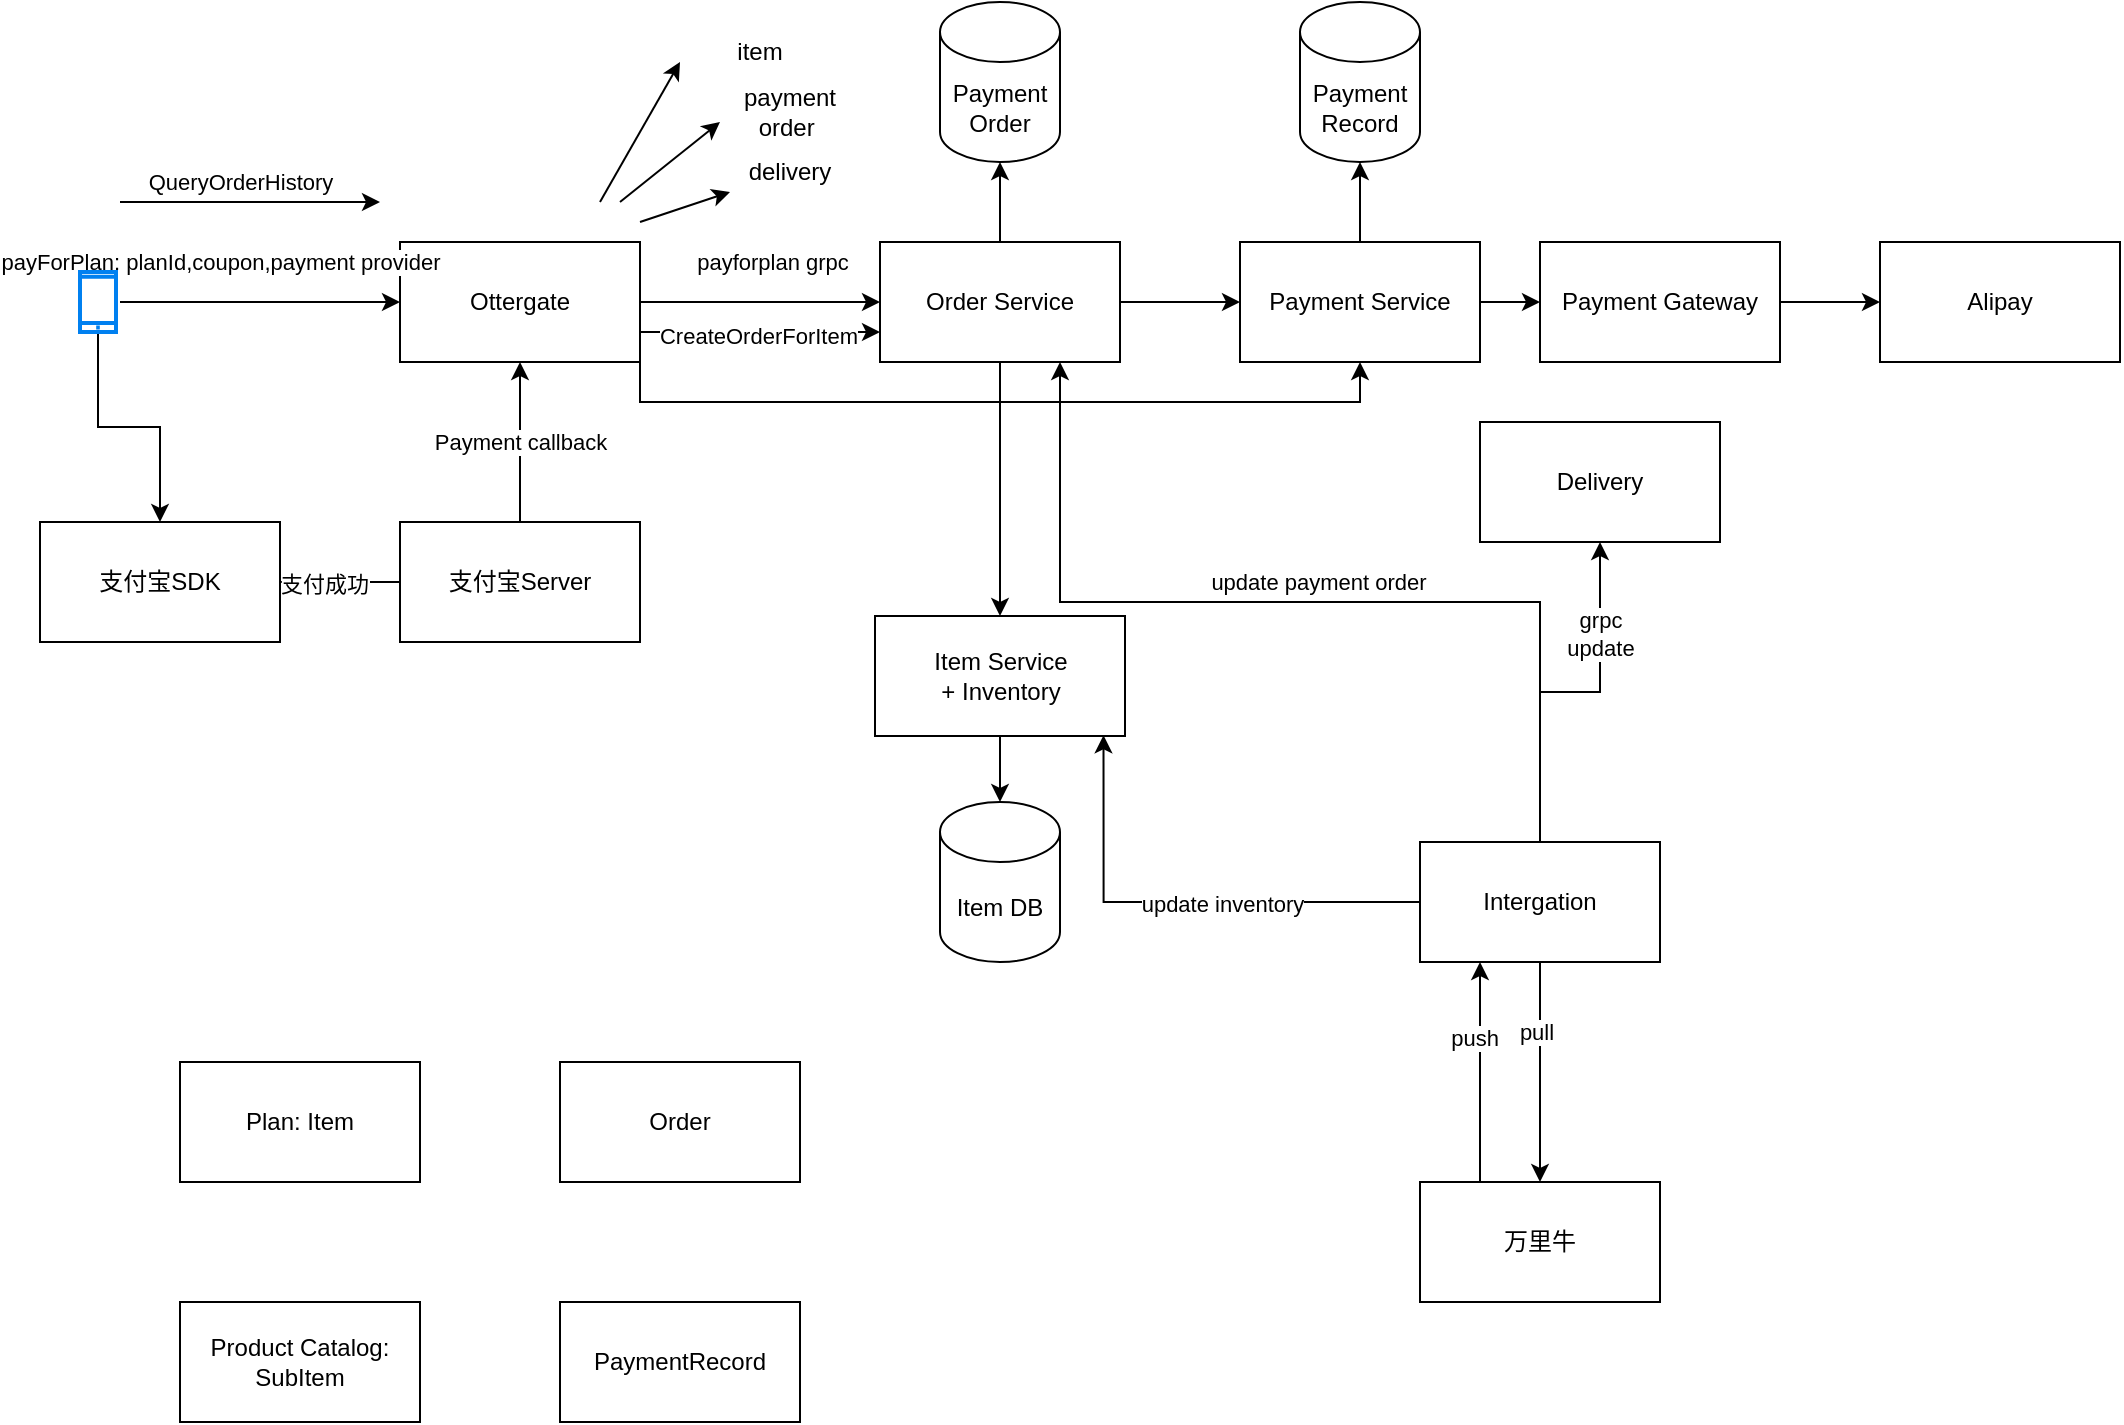 <mxfile version="22.0.5" type="github">
  <diagram name="Page-1" id="daQMxPoLiWvEaAu8mH8G">
    <mxGraphModel dx="1067" dy="707" grid="1" gridSize="10" guides="1" tooltips="1" connect="1" arrows="1" fold="1" page="1" pageScale="1" pageWidth="850" pageHeight="1100" math="0" shadow="0">
      <root>
        <mxCell id="0" />
        <mxCell id="1" parent="0" />
        <mxCell id="7IKaTa6HvfbyAlti07tv-11" value="" style="edgeStyle=orthogonalEdgeStyle;rounded=0;orthogonalLoop=1;jettySize=auto;html=1;" edge="1" parent="1" source="7IKaTa6HvfbyAlti07tv-1" target="7IKaTa6HvfbyAlti07tv-10">
          <mxGeometry relative="1" as="geometry" />
        </mxCell>
        <mxCell id="7IKaTa6HvfbyAlti07tv-12" value="payforplan grpc" style="edgeLabel;html=1;align=center;verticalAlign=middle;resizable=0;points=[];" vertex="1" connectable="0" parent="7IKaTa6HvfbyAlti07tv-11">
          <mxGeometry x="0.102" y="-1" relative="1" as="geometry">
            <mxPoint y="-21" as="offset" />
          </mxGeometry>
        </mxCell>
        <mxCell id="7IKaTa6HvfbyAlti07tv-32" style="edgeStyle=orthogonalEdgeStyle;rounded=0;orthogonalLoop=1;jettySize=auto;html=1;exitX=1;exitY=0.75;exitDx=0;exitDy=0;entryX=0.5;entryY=1;entryDx=0;entryDy=0;" edge="1" parent="1" source="7IKaTa6HvfbyAlti07tv-1" target="7IKaTa6HvfbyAlti07tv-13">
          <mxGeometry relative="1" as="geometry">
            <Array as="points">
              <mxPoint x="320" y="250" />
              <mxPoint x="680" y="250" />
            </Array>
          </mxGeometry>
        </mxCell>
        <mxCell id="7IKaTa6HvfbyAlti07tv-34" style="edgeStyle=orthogonalEdgeStyle;rounded=0;orthogonalLoop=1;jettySize=auto;html=1;exitX=1;exitY=0.75;exitDx=0;exitDy=0;entryX=0;entryY=0.75;entryDx=0;entryDy=0;" edge="1" parent="1" source="7IKaTa6HvfbyAlti07tv-1" target="7IKaTa6HvfbyAlti07tv-10">
          <mxGeometry relative="1" as="geometry" />
        </mxCell>
        <mxCell id="7IKaTa6HvfbyAlti07tv-35" value="CreateOrderForItem" style="edgeLabel;html=1;align=center;verticalAlign=middle;resizable=0;points=[];" vertex="1" connectable="0" parent="7IKaTa6HvfbyAlti07tv-34">
          <mxGeometry x="-0.026" y="-2" relative="1" as="geometry">
            <mxPoint as="offset" />
          </mxGeometry>
        </mxCell>
        <mxCell id="7IKaTa6HvfbyAlti07tv-1" value="Ottergate" style="rounded=0;whiteSpace=wrap;html=1;" vertex="1" parent="1">
          <mxGeometry x="200" y="170" width="120" height="60" as="geometry" />
        </mxCell>
        <mxCell id="7IKaTa6HvfbyAlti07tv-2" value="" style="endArrow=classic;html=1;rounded=0;entryX=0;entryY=0.5;entryDx=0;entryDy=0;" edge="1" parent="1" target="7IKaTa6HvfbyAlti07tv-1">
          <mxGeometry width="50" height="50" relative="1" as="geometry">
            <mxPoint x="60" y="200" as="sourcePoint" />
            <mxPoint x="110" y="200" as="targetPoint" />
          </mxGeometry>
        </mxCell>
        <mxCell id="7IKaTa6HvfbyAlti07tv-3" value="payForPlan: planId,coupon,payment provider" style="edgeLabel;html=1;align=center;verticalAlign=middle;resizable=0;points=[];" vertex="1" connectable="0" parent="7IKaTa6HvfbyAlti07tv-2">
          <mxGeometry x="-0.6" y="-3" relative="1" as="geometry">
            <mxPoint x="22" y="-23" as="offset" />
          </mxGeometry>
        </mxCell>
        <mxCell id="7IKaTa6HvfbyAlti07tv-4" value="Plan: Item" style="rounded=0;whiteSpace=wrap;html=1;" vertex="1" parent="1">
          <mxGeometry x="90" y="580" width="120" height="60" as="geometry" />
        </mxCell>
        <mxCell id="7IKaTa6HvfbyAlti07tv-5" value="Product Catalog: SubItem" style="rounded=0;whiteSpace=wrap;html=1;" vertex="1" parent="1">
          <mxGeometry x="90" y="700" width="120" height="60" as="geometry" />
        </mxCell>
        <mxCell id="7IKaTa6HvfbyAlti07tv-6" value="Order" style="rounded=0;whiteSpace=wrap;html=1;" vertex="1" parent="1">
          <mxGeometry x="280" y="580" width="120" height="60" as="geometry" />
        </mxCell>
        <mxCell id="7IKaTa6HvfbyAlti07tv-7" value="PaymentRecord" style="rounded=0;whiteSpace=wrap;html=1;" vertex="1" parent="1">
          <mxGeometry x="280" y="700" width="120" height="60" as="geometry" />
        </mxCell>
        <mxCell id="7IKaTa6HvfbyAlti07tv-16" style="edgeStyle=orthogonalEdgeStyle;rounded=0;orthogonalLoop=1;jettySize=auto;html=1;exitX=1;exitY=0.5;exitDx=0;exitDy=0;" edge="1" parent="1" source="7IKaTa6HvfbyAlti07tv-10" target="7IKaTa6HvfbyAlti07tv-13">
          <mxGeometry relative="1" as="geometry" />
        </mxCell>
        <mxCell id="7IKaTa6HvfbyAlti07tv-36" style="edgeStyle=orthogonalEdgeStyle;rounded=0;orthogonalLoop=1;jettySize=auto;html=1;exitX=0.5;exitY=1;exitDx=0;exitDy=0;" edge="1" parent="1" source="7IKaTa6HvfbyAlti07tv-10" target="7IKaTa6HvfbyAlti07tv-33">
          <mxGeometry relative="1" as="geometry" />
        </mxCell>
        <mxCell id="7IKaTa6HvfbyAlti07tv-10" value="Order Service" style="whiteSpace=wrap;html=1;rounded=0;" vertex="1" parent="1">
          <mxGeometry x="440" y="170" width="120" height="60" as="geometry" />
        </mxCell>
        <mxCell id="7IKaTa6HvfbyAlti07tv-21" style="edgeStyle=orthogonalEdgeStyle;rounded=0;orthogonalLoop=1;jettySize=auto;html=1;exitX=1;exitY=0.5;exitDx=0;exitDy=0;entryX=0;entryY=0.5;entryDx=0;entryDy=0;" edge="1" parent="1" source="7IKaTa6HvfbyAlti07tv-13" target="7IKaTa6HvfbyAlti07tv-19">
          <mxGeometry relative="1" as="geometry" />
        </mxCell>
        <mxCell id="7IKaTa6HvfbyAlti07tv-13" value="Payment Service" style="whiteSpace=wrap;html=1;rounded=0;" vertex="1" parent="1">
          <mxGeometry x="620" y="170" width="120" height="60" as="geometry" />
        </mxCell>
        <mxCell id="7IKaTa6HvfbyAlti07tv-14" value="Payment&lt;br&gt;Order" style="shape=cylinder3;whiteSpace=wrap;html=1;boundedLbl=1;backgroundOutline=1;size=15;" vertex="1" parent="1">
          <mxGeometry x="470" y="50" width="60" height="80" as="geometry" />
        </mxCell>
        <mxCell id="7IKaTa6HvfbyAlti07tv-15" style="edgeStyle=orthogonalEdgeStyle;rounded=0;orthogonalLoop=1;jettySize=auto;html=1;exitX=0.5;exitY=0;exitDx=0;exitDy=0;entryX=0.5;entryY=1;entryDx=0;entryDy=0;entryPerimeter=0;" edge="1" parent="1" source="7IKaTa6HvfbyAlti07tv-10" target="7IKaTa6HvfbyAlti07tv-14">
          <mxGeometry relative="1" as="geometry" />
        </mxCell>
        <mxCell id="7IKaTa6HvfbyAlti07tv-17" value="Payment&lt;br&gt;Record" style="shape=cylinder3;whiteSpace=wrap;html=1;boundedLbl=1;backgroundOutline=1;size=15;" vertex="1" parent="1">
          <mxGeometry x="650" y="50" width="60" height="80" as="geometry" />
        </mxCell>
        <mxCell id="7IKaTa6HvfbyAlti07tv-18" style="edgeStyle=orthogonalEdgeStyle;rounded=0;orthogonalLoop=1;jettySize=auto;html=1;entryX=0.5;entryY=1;entryDx=0;entryDy=0;entryPerimeter=0;" edge="1" parent="1" source="7IKaTa6HvfbyAlti07tv-13" target="7IKaTa6HvfbyAlti07tv-17">
          <mxGeometry relative="1" as="geometry" />
        </mxCell>
        <mxCell id="7IKaTa6HvfbyAlti07tv-22" style="edgeStyle=orthogonalEdgeStyle;rounded=0;orthogonalLoop=1;jettySize=auto;html=1;exitX=1;exitY=0.5;exitDx=0;exitDy=0;entryX=0;entryY=0.5;entryDx=0;entryDy=0;" edge="1" parent="1" source="7IKaTa6HvfbyAlti07tv-19" target="7IKaTa6HvfbyAlti07tv-20">
          <mxGeometry relative="1" as="geometry" />
        </mxCell>
        <mxCell id="7IKaTa6HvfbyAlti07tv-19" value="Payment Gateway" style="whiteSpace=wrap;html=1;rounded=0;" vertex="1" parent="1">
          <mxGeometry x="770" y="170" width="120" height="60" as="geometry" />
        </mxCell>
        <mxCell id="7IKaTa6HvfbyAlti07tv-20" value="Alipay" style="whiteSpace=wrap;html=1;rounded=0;" vertex="1" parent="1">
          <mxGeometry x="940" y="170" width="120" height="60" as="geometry" />
        </mxCell>
        <mxCell id="7IKaTa6HvfbyAlti07tv-23" value="Item DB" style="shape=cylinder3;whiteSpace=wrap;html=1;boundedLbl=1;backgroundOutline=1;size=15;" vertex="1" parent="1">
          <mxGeometry x="470" y="450" width="60" height="80" as="geometry" />
        </mxCell>
        <mxCell id="7IKaTa6HvfbyAlti07tv-26" style="edgeStyle=orthogonalEdgeStyle;rounded=0;orthogonalLoop=1;jettySize=auto;html=1;entryX=0.5;entryY=0;entryDx=0;entryDy=0;" edge="1" parent="1" source="7IKaTa6HvfbyAlti07tv-24" target="7IKaTa6HvfbyAlti07tv-25">
          <mxGeometry relative="1" as="geometry" />
        </mxCell>
        <mxCell id="7IKaTa6HvfbyAlti07tv-24" value="" style="html=1;verticalLabelPosition=bottom;align=center;labelBackgroundColor=#ffffff;verticalAlign=top;strokeWidth=2;strokeColor=#0080F0;shadow=0;dashed=0;shape=mxgraph.ios7.icons.smartphone;" vertex="1" parent="1">
          <mxGeometry x="40" y="185" width="18" height="30" as="geometry" />
        </mxCell>
        <mxCell id="7IKaTa6HvfbyAlti07tv-25" value="支付宝SDK" style="rounded=0;whiteSpace=wrap;html=1;" vertex="1" parent="1">
          <mxGeometry x="20" y="310" width="120" height="60" as="geometry" />
        </mxCell>
        <mxCell id="7IKaTa6HvfbyAlti07tv-28" style="edgeStyle=orthogonalEdgeStyle;rounded=0;orthogonalLoop=1;jettySize=auto;html=1;exitX=0;exitY=0.5;exitDx=0;exitDy=0;entryX=1;entryY=0.5;entryDx=0;entryDy=0;" edge="1" parent="1" source="7IKaTa6HvfbyAlti07tv-27" target="7IKaTa6HvfbyAlti07tv-25">
          <mxGeometry relative="1" as="geometry" />
        </mxCell>
        <mxCell id="7IKaTa6HvfbyAlti07tv-29" value="支付成功" style="edgeLabel;html=1;align=center;verticalAlign=middle;resizable=0;points=[];" vertex="1" connectable="0" parent="7IKaTa6HvfbyAlti07tv-28">
          <mxGeometry x="0.279" y="1" relative="1" as="geometry">
            <mxPoint as="offset" />
          </mxGeometry>
        </mxCell>
        <mxCell id="7IKaTa6HvfbyAlti07tv-30" style="edgeStyle=orthogonalEdgeStyle;rounded=0;orthogonalLoop=1;jettySize=auto;html=1;exitX=0.5;exitY=0;exitDx=0;exitDy=0;entryX=0.5;entryY=1;entryDx=0;entryDy=0;" edge="1" parent="1" source="7IKaTa6HvfbyAlti07tv-27" target="7IKaTa6HvfbyAlti07tv-1">
          <mxGeometry relative="1" as="geometry" />
        </mxCell>
        <mxCell id="7IKaTa6HvfbyAlti07tv-31" value="Payment callback" style="edgeLabel;html=1;align=center;verticalAlign=middle;resizable=0;points=[];" vertex="1" connectable="0" parent="7IKaTa6HvfbyAlti07tv-30">
          <mxGeometry x="-0.3" y="-1" relative="1" as="geometry">
            <mxPoint x="-1" y="-12" as="offset" />
          </mxGeometry>
        </mxCell>
        <mxCell id="7IKaTa6HvfbyAlti07tv-27" value="支付宝Server" style="rounded=0;whiteSpace=wrap;html=1;" vertex="1" parent="1">
          <mxGeometry x="200" y="310" width="120" height="60" as="geometry" />
        </mxCell>
        <mxCell id="7IKaTa6HvfbyAlti07tv-33" value="Item Service&lt;br&gt;+ Inventory" style="rounded=0;whiteSpace=wrap;html=1;" vertex="1" parent="1">
          <mxGeometry x="437.5" y="357" width="125" height="60" as="geometry" />
        </mxCell>
        <mxCell id="7IKaTa6HvfbyAlti07tv-38" value="" style="endArrow=classic;html=1;rounded=0;" edge="1" parent="1">
          <mxGeometry width="50" height="50" relative="1" as="geometry">
            <mxPoint x="60" y="150" as="sourcePoint" />
            <mxPoint x="190" y="150" as="targetPoint" />
          </mxGeometry>
        </mxCell>
        <mxCell id="7IKaTa6HvfbyAlti07tv-39" value="QueryOrderHistory" style="edgeLabel;html=1;align=center;verticalAlign=middle;resizable=0;points=[];" vertex="1" connectable="0" parent="7IKaTa6HvfbyAlti07tv-38">
          <mxGeometry x="-0.387" y="-1" relative="1" as="geometry">
            <mxPoint x="20" y="-11" as="offset" />
          </mxGeometry>
        </mxCell>
        <mxCell id="7IKaTa6HvfbyAlti07tv-40" value="" style="endArrow=classic;html=1;rounded=0;" edge="1" parent="1">
          <mxGeometry width="50" height="50" relative="1" as="geometry">
            <mxPoint x="310" y="150" as="sourcePoint" />
            <mxPoint x="360" y="110" as="targetPoint" />
          </mxGeometry>
        </mxCell>
        <mxCell id="7IKaTa6HvfbyAlti07tv-41" value="" style="endArrow=classic;html=1;rounded=0;" edge="1" parent="1" target="7IKaTa6HvfbyAlti07tv-43">
          <mxGeometry width="50" height="50" relative="1" as="geometry">
            <mxPoint x="320" y="160" as="sourcePoint" />
            <mxPoint x="370" y="150" as="targetPoint" />
          </mxGeometry>
        </mxCell>
        <mxCell id="7IKaTa6HvfbyAlti07tv-42" value="payment order&amp;nbsp;" style="text;html=1;strokeColor=none;fillColor=none;align=center;verticalAlign=middle;whiteSpace=wrap;rounded=0;" vertex="1" parent="1">
          <mxGeometry x="365" y="90" width="60" height="30" as="geometry" />
        </mxCell>
        <mxCell id="7IKaTa6HvfbyAlti07tv-43" value="delivery" style="text;html=1;strokeColor=none;fillColor=none;align=center;verticalAlign=middle;whiteSpace=wrap;rounded=0;" vertex="1" parent="1">
          <mxGeometry x="365" y="120" width="60" height="30" as="geometry" />
        </mxCell>
        <mxCell id="7IKaTa6HvfbyAlti07tv-44" value="" style="endArrow=classic;html=1;rounded=0;" edge="1" parent="1">
          <mxGeometry width="50" height="50" relative="1" as="geometry">
            <mxPoint x="300" y="150" as="sourcePoint" />
            <mxPoint x="340" y="80" as="targetPoint" />
          </mxGeometry>
        </mxCell>
        <mxCell id="7IKaTa6HvfbyAlti07tv-45" value="item" style="text;html=1;strokeColor=none;fillColor=none;align=center;verticalAlign=middle;whiteSpace=wrap;rounded=0;" vertex="1" parent="1">
          <mxGeometry x="350" y="60" width="60" height="30" as="geometry" />
        </mxCell>
        <mxCell id="7IKaTa6HvfbyAlti07tv-50" style="edgeStyle=orthogonalEdgeStyle;rounded=0;orthogonalLoop=1;jettySize=auto;html=1;exitX=0.5;exitY=1;exitDx=0;exitDy=0;entryX=0.5;entryY=0;entryDx=0;entryDy=0;" edge="1" parent="1" source="7IKaTa6HvfbyAlti07tv-46" target="7IKaTa6HvfbyAlti07tv-48">
          <mxGeometry relative="1" as="geometry" />
        </mxCell>
        <mxCell id="7IKaTa6HvfbyAlti07tv-51" value="pull" style="edgeLabel;html=1;align=center;verticalAlign=middle;resizable=0;points=[];" vertex="1" connectable="0" parent="7IKaTa6HvfbyAlti07tv-50">
          <mxGeometry x="-0.368" y="-2" relative="1" as="geometry">
            <mxPoint as="offset" />
          </mxGeometry>
        </mxCell>
        <mxCell id="7IKaTa6HvfbyAlti07tv-52" style="edgeStyle=orthogonalEdgeStyle;rounded=0;orthogonalLoop=1;jettySize=auto;html=1;exitX=0.5;exitY=0;exitDx=0;exitDy=0;entryX=0.75;entryY=1;entryDx=0;entryDy=0;" edge="1" parent="1" source="7IKaTa6HvfbyAlti07tv-46" target="7IKaTa6HvfbyAlti07tv-10">
          <mxGeometry relative="1" as="geometry" />
        </mxCell>
        <mxCell id="7IKaTa6HvfbyAlti07tv-53" value="update payment order" style="edgeLabel;html=1;align=center;verticalAlign=middle;resizable=0;points=[];" vertex="1" connectable="0" parent="7IKaTa6HvfbyAlti07tv-52">
          <mxGeometry x="-0.035" y="1" relative="1" as="geometry">
            <mxPoint y="-11" as="offset" />
          </mxGeometry>
        </mxCell>
        <mxCell id="7IKaTa6HvfbyAlti07tv-55" style="edgeStyle=orthogonalEdgeStyle;rounded=0;orthogonalLoop=1;jettySize=auto;html=1;exitX=0.5;exitY=0;exitDx=0;exitDy=0;" edge="1" parent="1" source="7IKaTa6HvfbyAlti07tv-46" target="7IKaTa6HvfbyAlti07tv-54">
          <mxGeometry relative="1" as="geometry" />
        </mxCell>
        <mxCell id="7IKaTa6HvfbyAlti07tv-62" value="grpc&lt;br&gt;update" style="edgeLabel;html=1;align=center;verticalAlign=middle;resizable=0;points=[];" vertex="1" connectable="0" parent="7IKaTa6HvfbyAlti07tv-55">
          <mxGeometry x="0.488" relative="1" as="geometry">
            <mxPoint as="offset" />
          </mxGeometry>
        </mxCell>
        <mxCell id="7IKaTa6HvfbyAlti07tv-46" value="Intergation" style="rounded=0;whiteSpace=wrap;html=1;" vertex="1" parent="1">
          <mxGeometry x="710" y="470" width="120" height="60" as="geometry" />
        </mxCell>
        <mxCell id="7IKaTa6HvfbyAlti07tv-47" value="" style="shape=image;html=1;verticalAlign=top;verticalLabelPosition=bottom;labelBackgroundColor=#ffffff;imageAspect=0;aspect=fixed;image=https://cdn3.iconfinder.com/data/icons/UltimateGnome/128x128/status/gnome-fs-loading-icon.png" vertex="1" parent="1">
          <mxGeometry x="780" y="540" width="40" height="40" as="geometry" />
        </mxCell>
        <mxCell id="7IKaTa6HvfbyAlti07tv-56" style="edgeStyle=orthogonalEdgeStyle;rounded=0;orthogonalLoop=1;jettySize=auto;html=1;exitX=0.25;exitY=0;exitDx=0;exitDy=0;entryX=0.25;entryY=1;entryDx=0;entryDy=0;" edge="1" parent="1" source="7IKaTa6HvfbyAlti07tv-48" target="7IKaTa6HvfbyAlti07tv-46">
          <mxGeometry relative="1" as="geometry" />
        </mxCell>
        <mxCell id="7IKaTa6HvfbyAlti07tv-57" value="push" style="edgeLabel;html=1;align=center;verticalAlign=middle;resizable=0;points=[];" vertex="1" connectable="0" parent="7IKaTa6HvfbyAlti07tv-56">
          <mxGeometry x="0.309" y="3" relative="1" as="geometry">
            <mxPoint as="offset" />
          </mxGeometry>
        </mxCell>
        <mxCell id="7IKaTa6HvfbyAlti07tv-48" value="万里牛" style="rounded=0;whiteSpace=wrap;html=1;" vertex="1" parent="1">
          <mxGeometry x="710" y="640" width="120" height="60" as="geometry" />
        </mxCell>
        <mxCell id="7IKaTa6HvfbyAlti07tv-54" value="Delivery" style="rounded=0;whiteSpace=wrap;html=1;" vertex="1" parent="1">
          <mxGeometry x="740" y="260" width="120" height="60" as="geometry" />
        </mxCell>
        <mxCell id="7IKaTa6HvfbyAlti07tv-58" style="edgeStyle=orthogonalEdgeStyle;rounded=0;orthogonalLoop=1;jettySize=auto;html=1;exitX=0.5;exitY=1;exitDx=0;exitDy=0;entryX=0.5;entryY=0;entryDx=0;entryDy=0;entryPerimeter=0;" edge="1" parent="1" source="7IKaTa6HvfbyAlti07tv-33" target="7IKaTa6HvfbyAlti07tv-23">
          <mxGeometry relative="1" as="geometry" />
        </mxCell>
        <mxCell id="7IKaTa6HvfbyAlti07tv-60" style="edgeStyle=orthogonalEdgeStyle;rounded=0;orthogonalLoop=1;jettySize=auto;html=1;exitX=0;exitY=0.5;exitDx=0;exitDy=0;entryX=0.914;entryY=0.994;entryDx=0;entryDy=0;entryPerimeter=0;" edge="1" parent="1" source="7IKaTa6HvfbyAlti07tv-46" target="7IKaTa6HvfbyAlti07tv-33">
          <mxGeometry relative="1" as="geometry" />
        </mxCell>
        <mxCell id="7IKaTa6HvfbyAlti07tv-61" value="update inventory" style="edgeLabel;html=1;align=center;verticalAlign=middle;resizable=0;points=[];" vertex="1" connectable="0" parent="7IKaTa6HvfbyAlti07tv-60">
          <mxGeometry x="-0.178" y="1" relative="1" as="geometry">
            <mxPoint as="offset" />
          </mxGeometry>
        </mxCell>
      </root>
    </mxGraphModel>
  </diagram>
</mxfile>
